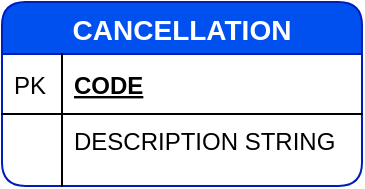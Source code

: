 <mxfile version="13.1.5" type="device"><diagram id="5zx5pg-6Ajo-8VSp6I19" name="Page-1"><mxGraphModel dx="1422" dy="727" grid="1" gridSize="10" guides="1" tooltips="1" connect="1" arrows="1" fold="1" page="1" pageScale="1" pageWidth="850" pageHeight="1100" math="0" shadow="0"><root><mxCell id="0"/><mxCell id="1" parent="0"/><mxCell id="G11MATqkk7sJwhOf5Y1v-1" value="CANCELLATION" style="swimlane;fontStyle=1;childLayout=stackLayout;horizontal=1;startSize=26;horizontalStack=0;resizeParent=1;resizeParentMax=0;resizeLast=0;collapsible=1;marginBottom=0;align=center;fontSize=14;rounded=1;labelBackgroundColor=none;fillColor=#0050ef;strokeColor=#001DBC;fontColor=#ffffff;" vertex="1" parent="1"><mxGeometry x="580" y="170" width="180" height="92" as="geometry"/></mxCell><mxCell id="G11MATqkk7sJwhOf5Y1v-2" value="CODE" style="shape=partialRectangle;top=0;left=0;right=0;bottom=1;align=left;verticalAlign=middle;fillColor=none;spacingLeft=34;spacingRight=4;overflow=hidden;rotatable=0;points=[[0,0.5],[1,0.5]];portConstraint=eastwest;dropTarget=0;fontStyle=5;fontSize=12;" vertex="1" parent="G11MATqkk7sJwhOf5Y1v-1"><mxGeometry y="26" width="180" height="30" as="geometry"/></mxCell><mxCell id="G11MATqkk7sJwhOf5Y1v-3" value="PK" style="shape=partialRectangle;top=0;left=0;bottom=0;fillColor=none;align=left;verticalAlign=middle;spacingLeft=4;spacingRight=4;overflow=hidden;rotatable=0;points=[];portConstraint=eastwest;part=1;fontSize=12;" vertex="1" connectable="0" parent="G11MATqkk7sJwhOf5Y1v-2"><mxGeometry width="30" height="30" as="geometry"/></mxCell><mxCell id="G11MATqkk7sJwhOf5Y1v-4" value="DESCRIPTION STRING" style="shape=partialRectangle;top=0;left=0;right=0;bottom=0;align=left;verticalAlign=top;fillColor=none;spacingLeft=34;spacingRight=4;overflow=hidden;rotatable=0;points=[[0,0.5],[1,0.5]];portConstraint=eastwest;dropTarget=0;fontSize=12;" vertex="1" parent="G11MATqkk7sJwhOf5Y1v-1"><mxGeometry y="56" width="180" height="26" as="geometry"/></mxCell><mxCell id="G11MATqkk7sJwhOf5Y1v-5" value="" style="shape=partialRectangle;top=0;left=0;bottom=0;fillColor=none;align=left;verticalAlign=top;spacingLeft=4;spacingRight=4;overflow=hidden;rotatable=0;points=[];portConstraint=eastwest;part=1;fontSize=12;" vertex="1" connectable="0" parent="G11MATqkk7sJwhOf5Y1v-4"><mxGeometry width="30" height="26" as="geometry"/></mxCell><mxCell id="G11MATqkk7sJwhOf5Y1v-10" value="" style="shape=partialRectangle;top=0;left=0;right=0;bottom=0;align=left;verticalAlign=top;fillColor=none;spacingLeft=34;spacingRight=4;overflow=hidden;rotatable=0;points=[[0,0.5],[1,0.5]];portConstraint=eastwest;dropTarget=0;fontSize=12;" vertex="1" parent="G11MATqkk7sJwhOf5Y1v-1"><mxGeometry y="82" width="180" height="10" as="geometry"/></mxCell><mxCell id="G11MATqkk7sJwhOf5Y1v-11" value="" style="shape=partialRectangle;top=0;left=0;bottom=0;fillColor=none;align=left;verticalAlign=top;spacingLeft=4;spacingRight=4;overflow=hidden;rotatable=0;points=[];portConstraint=eastwest;part=1;fontSize=12;" vertex="1" connectable="0" parent="G11MATqkk7sJwhOf5Y1v-10"><mxGeometry width="30" height="10" as="geometry"/></mxCell></root></mxGraphModel></diagram></mxfile>